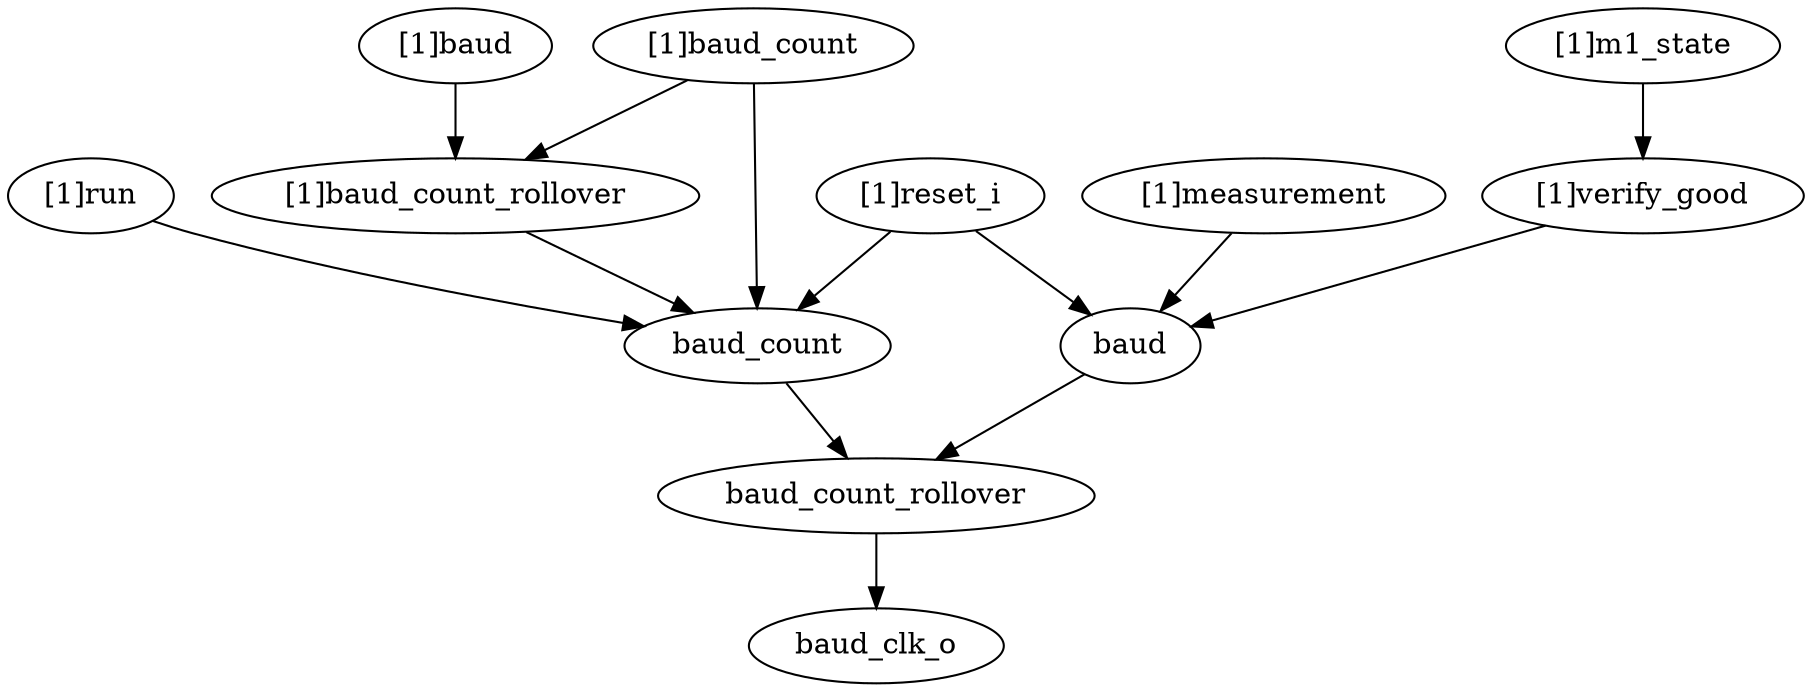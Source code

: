 strict digraph "" {
	baud	 [complexity=5,
		importance=0.124998621866,
		rank=0.0249997243732];
	baud_count_rollover	 [complexity=2,
		importance=0.0873766296491,
		rank=0.0436883148245];
	baud -> baud_count_rollover;
	"[1]measurement"	 [complexity=7,
		importance=0.165405460127,
		rank=0.0236293514467];
	"[1]measurement" -> baud;
	"[1]verify_good"	 [complexity=6,
		importance=0.147054668307,
		rank=0.0245091113844];
	"[1]verify_good" -> baud;
	"[1]run"	 [complexity=6,
		importance=0.337068773758,
		rank=0.0561781289596];
	baud_count	 [complexity=5,
		importance=0.154774238508,
		rank=0.0309548477016];
	"[1]run" -> baud_count;
	baud_clk_o	 [complexity=0,
		importance=0.0305903148329,
		rank=0.0];
	baud_count_rollover -> baud_clk_o;
	"[1]baud_count_rollover"	 [complexity=6,
		importance=0.366334791832,
		rank=0.0610557986387];
	"[1]baud_count_rollover" -> baud_count;
	"[1]baud"	 [complexity=9,
		importance=0.403956784049,
		rank=0.0448840871166];
	"[1]baud" -> "[1]baud_count_rollover";
	"[1]m1_state"	 [complexity=7,
		importance=0.215869558569,
		rank=0.030838508367];
	"[1]m1_state" -> "[1]verify_good";
	"[1]reset_i"	 [complexity=6,
		importance=0.485448774197,
		rank=0.0809081290329];
	"[1]reset_i" -> baud;
	"[1]reset_i" -> baud_count;
	baud_count -> baud_count_rollover;
	"[1]baud_count"	 [complexity=9,
		importance=0.433732400691,
		rank=0.0481924889656];
	"[1]baud_count" -> "[1]baud_count_rollover";
	"[1]baud_count" -> baud_count;
}
